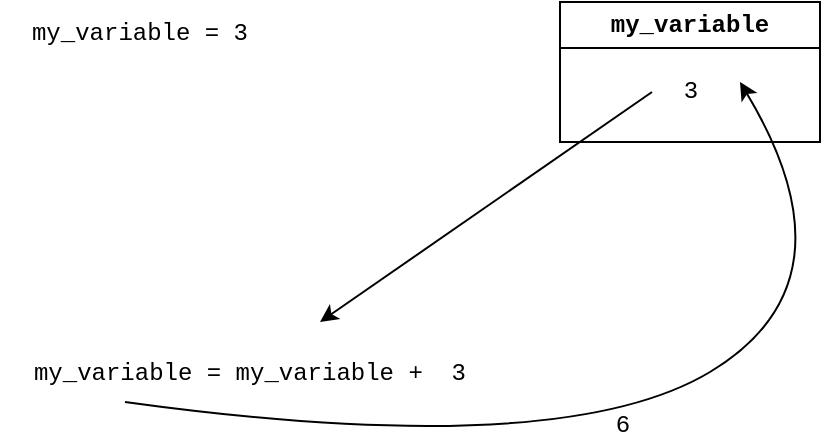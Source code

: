 <mxfile>
    <diagram id="s5r01NPdGHYpCXiYzsei" name="Page-1">
        <mxGraphModel dx="929" dy="667" grid="1" gridSize="10" guides="1" tooltips="1" connect="1" arrows="1" fold="1" page="1" pageScale="1" pageWidth="850" pageHeight="1100" math="0" shadow="0">
            <root>
                <mxCell id="0"/>
                <mxCell id="1" parent="0"/>
                <mxCell id="2" value="&lt;font style=&quot;font-size: 12px;&quot; face=&quot;Courier New&quot;&gt;my_variable = 3&lt;/font&gt;" style="text;html=1;strokeColor=none;fillColor=none;align=center;verticalAlign=middle;whiteSpace=wrap;rounded=0;" vertex="1" parent="1">
                    <mxGeometry x="60" y="30" width="140" height="30" as="geometry"/>
                </mxCell>
                <mxCell id="3" value="my_variable" style="swimlane;whiteSpace=wrap;html=1;fontFamily=Courier New;fontSize=12;" vertex="1" parent="1">
                    <mxGeometry x="340" y="30" width="130" height="70" as="geometry"/>
                </mxCell>
                <mxCell id="4" value="3" style="text;html=1;align=center;verticalAlign=middle;resizable=0;points=[];autosize=1;strokeColor=none;fillColor=none;fontSize=12;fontFamily=Courier New;" vertex="1" parent="3">
                    <mxGeometry x="50" y="30" width="30" height="30" as="geometry"/>
                </mxCell>
                <mxCell id="5" value="&lt;font style=&quot;font-size: 12px;&quot; face=&quot;Courier New&quot;&gt;my_variable = my_variable +&amp;nbsp; 3&lt;/font&gt;" style="text;html=1;strokeColor=none;fillColor=none;align=center;verticalAlign=middle;whiteSpace=wrap;rounded=0;" vertex="1" parent="1">
                    <mxGeometry x="60" y="200" width="250" height="30" as="geometry"/>
                </mxCell>
                <mxCell id="6" value="" style="endArrow=classic;html=1;fontFamily=Courier New;fontSize=12;exitX=-0.133;exitY=0.5;exitDx=0;exitDy=0;exitPerimeter=0;" edge="1" parent="1" source="4">
                    <mxGeometry width="50" height="50" relative="1" as="geometry">
                        <mxPoint x="580" y="300" as="sourcePoint"/>
                        <mxPoint x="220" y="190" as="targetPoint"/>
                    </mxGeometry>
                </mxCell>
                <mxCell id="7" value="6" style="curved=1;endArrow=classic;html=1;fontFamily=Courier New;fontSize=12;exitX=0.25;exitY=1;exitDx=0;exitDy=0;" edge="1" parent="1" source="5">
                    <mxGeometry width="50" height="50" relative="1" as="geometry">
                        <mxPoint x="580" y="300" as="sourcePoint"/>
                        <mxPoint x="430" y="70" as="targetPoint"/>
                        <Array as="points">
                            <mxPoint x="340" y="260"/>
                            <mxPoint x="490" y="170"/>
                        </Array>
                    </mxGeometry>
                </mxCell>
            </root>
        </mxGraphModel>
    </diagram>
</mxfile>